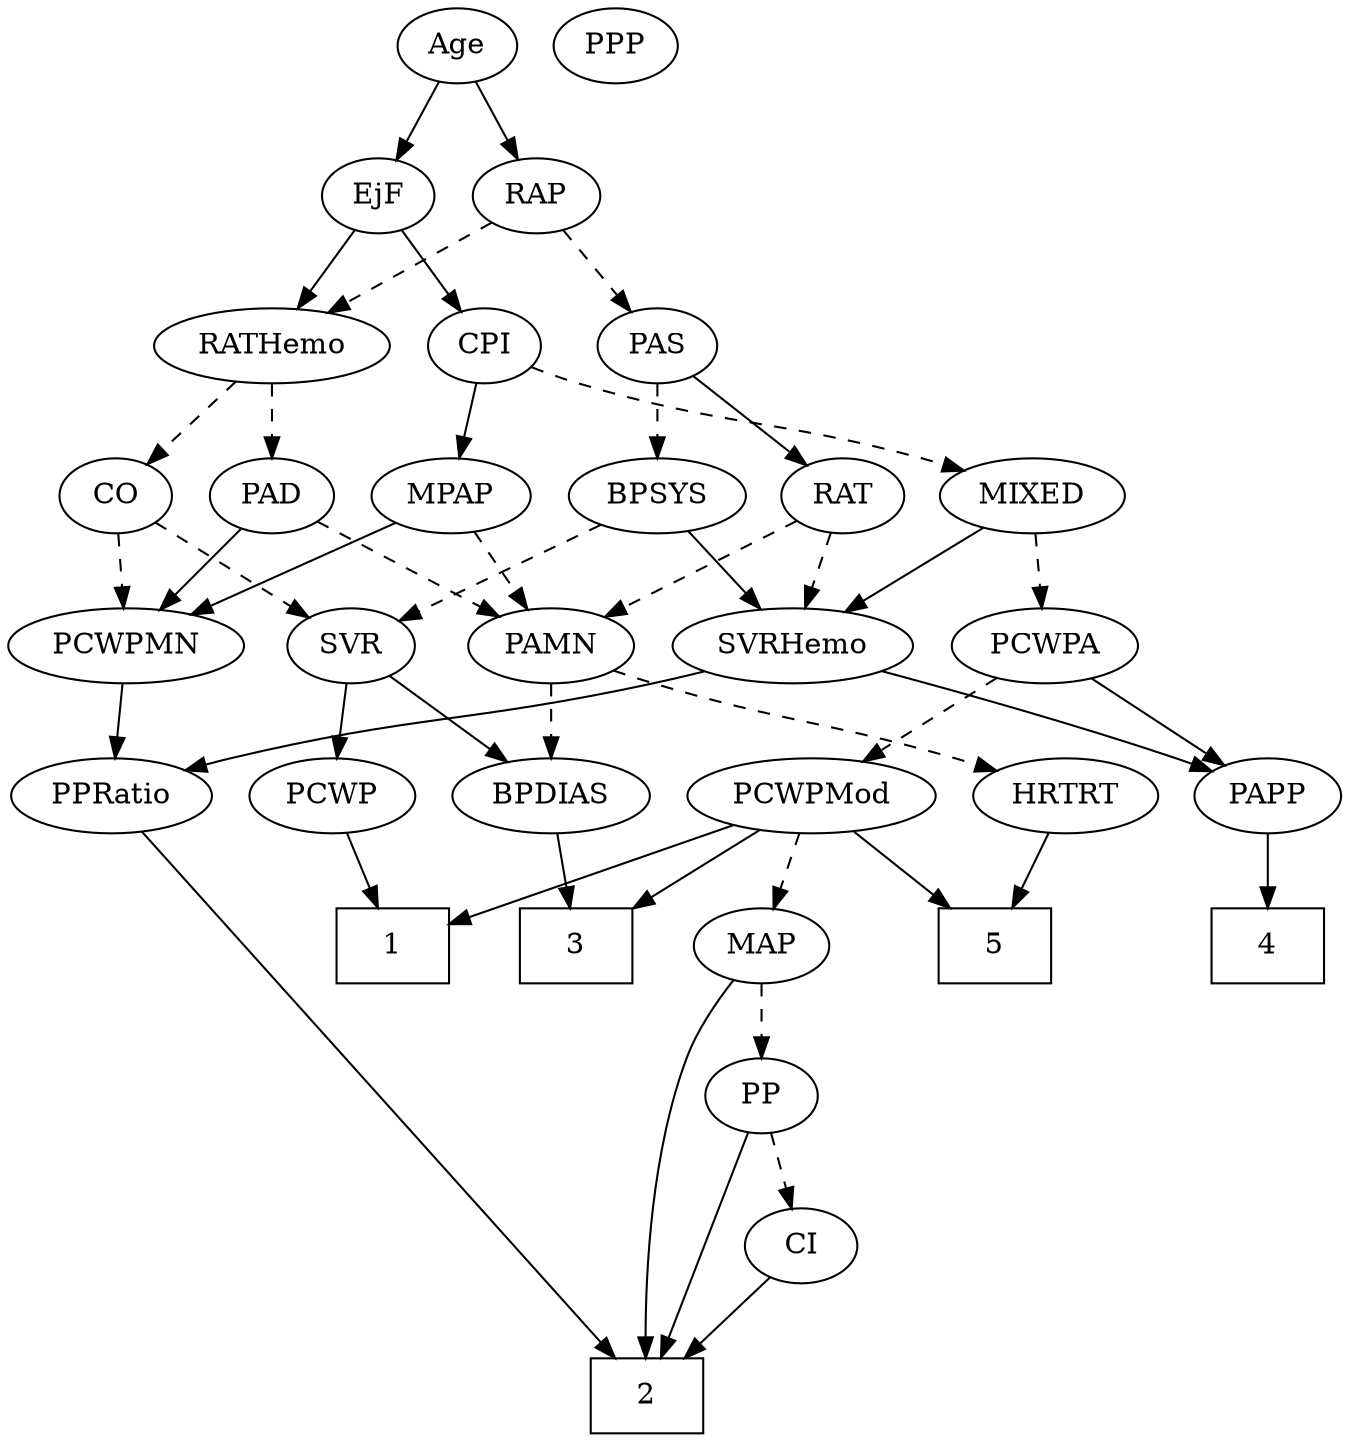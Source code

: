 strict digraph {
	graph [bb="0,0,580.69,684"];
	node [label="\N"];
	1	[height=0.5,
		pos="200.1,234",
		shape=box,
		width=0.75];
	2	[height=0.5,
		pos="265.1,18",
		shape=box,
		width=0.75];
	3	[height=0.5,
		pos="272.1,234",
		shape=box,
		width=0.75];
	4	[height=0.5,
		pos="539.1,234",
		shape=box,
		width=0.75];
	5	[height=0.5,
		pos="433.1,234",
		shape=box,
		width=0.75];
	Age	[height=0.5,
		pos="269.1,666",
		width=0.75];
	EjF	[height=0.5,
		pos="306.1,594",
		width=0.75];
	Age -> EjF	[pos="e,297.56,611.15 277.68,648.76 282.16,640.28 287.75,629.71 292.78,620.2",
		style=solid];
	RAP	[height=0.5,
		pos="233.1,594",
		width=0.77632];
	Age -> RAP	[pos="e,241.65,611.63 260.75,648.76 256.45,640.4 251.11,630.02 246.27,620.61",
		style=solid];
	RATHemo	[height=0.5,
		pos="186.1,522",
		width=1.3721];
	EjF -> RATHemo	[pos="e,211.37,537.74 286.28,581.44 268.34,570.98 241.53,555.34 220.16,542.87",
		style=solid];
	CPI	[height=0.5,
		pos="361.1,522",
		width=0.75];
	EjF -> CPI	[pos="e,349.19,538.16 318.03,577.81 325.31,568.55 334.76,556.52 342.95,546.09",
		style=solid];
	PAS	[height=0.5,
		pos="280.1,522",
		width=0.75];
	RAP -> PAS	[pos="e,269.47,538.82 243.76,577.12 249.65,568.34 257.09,557.26 263.7,547.42",
		style=dashed];
	RAP -> RATHemo	[pos="e,197.38,539.8 222.43,577.12 216.71,568.59 209.52,557.89 203.05,548.25",
		style=dashed];
	MIXED	[height=0.5,
		pos="527.1,450",
		width=1.1193];
	PCWPA	[height=0.5,
		pos="539.1,378",
		width=1.1555];
	MIXED -> PCWPA	[pos="e,536.16,396.1 530.06,431.7 531.39,423.98 532.97,414.71 534.45,406.11",
		style=dashed];
	SVRHemo	[height=0.5,
		pos="429.1,378",
		width=1.3902];
	MIXED -> SVRHemo	[pos="e,450.53,394.31 506.31,434.15 492.47,424.27 474.07,411.12 458.7,400.15",
		style=solid];
	MPAP	[height=0.5,
		pos="361.1,450",
		width=0.97491];
	PAMN	[height=0.5,
		pos="325.1,378",
		width=1.011];
	MPAP -> PAMN	[pos="e,333.82,395.96 352.57,432.41 348.37,424.25 343.21,414.22 338.5,405.07",
		style=dashed];
	PCWPMN	[height=0.5,
		pos="221.1,378",
		width=1.3902];
	MPAP -> PCWPMN	[pos="e,249.05,392.98 336.71,436.81 315.04,425.97 283.03,409.97 258.18,397.54",
		style=solid];
	BPSYS	[height=0.5,
		pos="270.1,450",
		width=1.0471];
	SVR	[height=0.5,
		pos="112.1,378",
		width=0.77632];
	BPSYS -> SVR	[pos="e,134.43,388.89 243.29,437.13 215.77,424.93 172.94,405.95 143.76,393.03",
		style=dashed];
	BPSYS -> SVRHemo	[pos="e,398.73,392.37 297.07,437.13 322.38,425.98 360.56,409.18 389.36,396.5",
		style=solid];
	PAD	[height=0.5,
		pos="186.1,450",
		width=0.79437];
	PAD -> PAMN	[pos="e,300.25,391.51 207.82,438.06 230.12,426.83 265.15,409.19 291.13,396.11",
		style=dashed];
	PAD -> PCWPMN	[pos="e,212.62,395.96 194.39,432.41 198.47,424.25 203.49,414.22 208.06,405.07",
		style=solid];
	CO	[height=0.5,
		pos="112.1,450",
		width=0.75];
	CO -> SVR	[pos="e,112.1,396.1 112.1,431.7 112.1,423.98 112.1,414.71 112.1,406.11",
		style=dashed];
	CO -> PCWPMN	[pos="e,197.78,393.97 131.08,436.81 147.09,426.53 170.34,411.6 189.2,399.49",
		style=dashed];
	PAS -> BPSYS	[pos="e,272.56,468.28 277.68,504.05 276.57,496.35 275.24,487.03 274.01,478.36",
		style=dashed];
	RAT	[height=0.5,
		pos="441.1,450",
		width=0.75827];
	PAS -> RAT	[pos="e,419.46,461.39 302.8,511.7 327.93,501.32 369.6,483.9 405.1,468 406.7,467.28 408.34,466.54 410,465.78",
		style=solid];
	BPDIAS	[height=0.5,
		pos="130.1,306",
		width=1.1735];
	PAMN -> BPDIAS	[pos="e,161.77,317.97 297.05,366.3 291.44,364.19 285.59,362.01 280.1,360 243.51,346.63 201.7,331.9 171.53,321.37",
		style=dashed];
	HRTRT	[height=0.5,
		pos="450.1,306",
		width=1.1013];
	PAMN -> HRTRT	[pos="e,426.15,320.41 348.32,364 367.71,353.13 395.6,337.52 417.28,325.38",
		style=dashed];
	RATHemo -> PAD	[pos="e,186.1,468.1 186.1,503.7 186.1,495.98 186.1,486.71 186.1,478.11",
		style=dashed];
	RATHemo -> CO	[pos="e,127.16,465.25 168.93,504.76 158.67,495.05 145.5,482.6 134.43,472.13",
		style=dashed];
	CPI -> MIXED	[pos="e,498.69,462.98 383.48,511.56 410.63,500.11 456.79,480.65 489.44,466.88",
		style=dashed];
	CPI -> MPAP	[pos="e,361.1,468.1 361.1,503.7 361.1,495.98 361.1,486.71 361.1,478.11",
		style=solid];
	RAT -> PAMN	[pos="e,347.35,392.43 421.68,437.28 403.81,426.5 377.01,410.33 356.17,397.75",
		style=dashed];
	RAT -> SVRHemo	[pos="e,432.06,396.28 438.19,432.05 436.87,424.35 435.27,415.03 433.79,406.36",
		style=dashed];
	SVR -> BPDIAS	[pos="e,125.65,324.28 116.45,360.05 118.46,352.26 120.89,342.82 123.13,334.08",
		style=solid];
	PCWP	[height=0.5,
		pos="35.097,306",
		width=0.97491];
	SVR -> PCWP	[pos="e,51.722,322.11 96.515,362.83 85.844,353.13 71.482,340.08 59.328,329.03",
		style=solid];
	PCWPMod	[height=0.5,
		pos="340.1,306",
		width=1.4443];
	PCWPMod -> 1	[pos="e,227.43,248.67 311.77,290.83 290.04,279.97 259.9,264.9 236.4,253.15",
		style=solid];
	PCWPMod -> 3	[pos="e,288.73,252.12 324.33,288.76 315.9,280.1 305.37,269.25 295.97,259.57",
		style=solid];
	PCWPMod -> 5	[pos="e,410.23,252.21 360.74,289.46 372.88,280.33 388.47,268.59 402.07,258.35",
		style=solid];
	MAP	[height=0.5,
		pos="348.1,234",
		width=0.84854];
	PCWPMod -> MAP	[pos="e,346.14,252.1 342.07,287.7 342.96,279.98 344.02,270.71 345,262.11",
		style=dashed];
	PCWPA -> PCWPMod	[pos="e,375.17,319.34 507.56,365.91 474.47,354.27 422.15,335.86 384.8,322.72",
		style=dashed];
	PAPP	[height=0.5,
		pos="539.1,306",
		width=0.88464];
	PCWPA -> PAPP	[pos="e,539.1,324.1 539.1,359.7 539.1,351.98 539.1,342.71 539.1,334.11",
		style=solid];
	PPRatio	[height=0.5,
		pos="230.1,306",
		width=1.1013];
	PCWPMN -> PPRatio	[pos="e,227.9,324.1 223.32,359.7 224.31,351.98 225.51,342.71 226.61,334.11",
		style=solid];
	SVRHemo -> PPRatio	[pos="e,260.46,317.68 394.43,364.81 359.83,352.63 306.68,333.94 270.26,321.13",
		style=solid];
	SVRHemo -> PAPP	[pos="e,518.5,320.11 452.69,361.98 469.36,351.38 491.81,337.09 509.65,325.74",
		style=solid];
	BPDIAS -> 3	[pos="e,245.02,248.35 156.81,291.83 179.17,280.81 211.31,264.97 235.97,252.81",
		style=solid];
	MAP -> 2	[pos="e,292.1,34.431 350.06,215.78 352.74,184.91 354.66,118.97 329.1,72 322.34,59.579 311.37,48.9 300.41,40.45",
		style=solid];
	PP	[height=0.5,
		pos="293.1,162",
		width=0.75];
	MAP -> PP	[pos="e,305.27,178.49 335.89,217.46 328.77,208.4 319.64,196.79 311.65,186.61",
		style=dashed];
	PP -> 2	[pos="e,259.75,36.133 279.35,146.07 271.14,136.1 261.48,122.25 257.1,108 250.88,87.795 253.55,63.885 257.41,45.938",
		style=solid];
	CI	[height=0.5,
		pos="293.1,90",
		width=0.75];
	PP -> CI	[pos="e,293.1,108.1 293.1,143.7 293.1,135.98 293.1,126.71 293.1,118.11",
		style=dashed];
	PPP	[height=0.5,
		pos="341.1,666",
		width=0.75];
	PPRatio -> 2	[pos="e,252.74,36.074 204.55,292.05 189.77,283.04 172.48,269.49 164.1,252 157.18,237.57 160.34,231.55 164.1,216 180.1,149.7 222.45,80.653 \
246.93,44.528",
		style=solid];
	PCWP -> 1	[pos="e,172.98,246.51 61.242,293.91 88.792,282.22 132.4,263.72 163.4,250.57",
		style=solid];
	CI -> 2	[pos="e,272.08,36.447 286.46,72.411 283.28,64.454 279.39,54.722 275.8,45.756",
		style=solid];
	PAPP -> 4	[pos="e,539.1,252.1 539.1,287.7 539.1,279.98 539.1,270.71 539.1,262.11",
		style=solid];
	HRTRT -> 5	[pos="e,437.29,252.28 445.98,288.05 444.09,280.26 441.8,270.82 439.67,262.08",
		style=solid];
}
